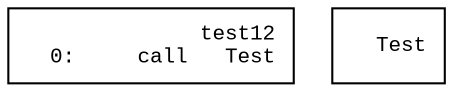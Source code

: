 digraph IR {
  graph [fontname="Times New Roman",fontsize=10];
  node  [fontname="Courier New",fontsize=10];
  edge  [fontname="Times New Roman",fontsize=10];

  // scope 'test12'
  test12_cb [label="test12\r  0:     call   Test\l",shape=box]
  // scope 'Test'
  Test_cb [label="Test\r",shape=box]
}
